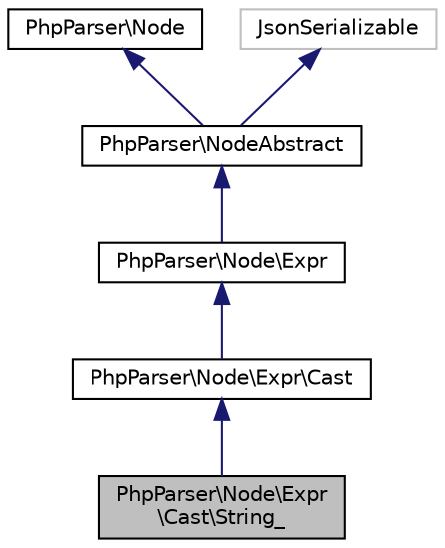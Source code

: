 digraph "PhpParser\Node\Expr\Cast\String_"
{
  edge [fontname="Helvetica",fontsize="10",labelfontname="Helvetica",labelfontsize="10"];
  node [fontname="Helvetica",fontsize="10",shape=record];
  Node0 [label="PhpParser\\Node\\Expr\l\\Cast\\String_",height=0.2,width=0.4,color="black", fillcolor="grey75", style="filled", fontcolor="black"];
  Node1 -> Node0 [dir="back",color="midnightblue",fontsize="10",style="solid",fontname="Helvetica"];
  Node1 [label="PhpParser\\Node\\Expr\\Cast",height=0.2,width=0.4,color="black", fillcolor="white", style="filled",URL="$classPhpParser_1_1Node_1_1Expr_1_1Cast.html"];
  Node2 -> Node1 [dir="back",color="midnightblue",fontsize="10",style="solid",fontname="Helvetica"];
  Node2 [label="PhpParser\\Node\\Expr",height=0.2,width=0.4,color="black", fillcolor="white", style="filled",URL="$classPhpParser_1_1Node_1_1Expr.html"];
  Node3 -> Node2 [dir="back",color="midnightblue",fontsize="10",style="solid",fontname="Helvetica"];
  Node3 [label="PhpParser\\NodeAbstract",height=0.2,width=0.4,color="black", fillcolor="white", style="filled",URL="$classPhpParser_1_1NodeAbstract.html"];
  Node4 -> Node3 [dir="back",color="midnightblue",fontsize="10",style="solid",fontname="Helvetica"];
  Node4 [label="PhpParser\\Node",height=0.2,width=0.4,color="black", fillcolor="white", style="filled",URL="$interfacePhpParser_1_1Node.html"];
  Node5 -> Node3 [dir="back",color="midnightblue",fontsize="10",style="solid",fontname="Helvetica"];
  Node5 [label="JsonSerializable",height=0.2,width=0.4,color="grey75", fillcolor="white", style="filled"];
}
